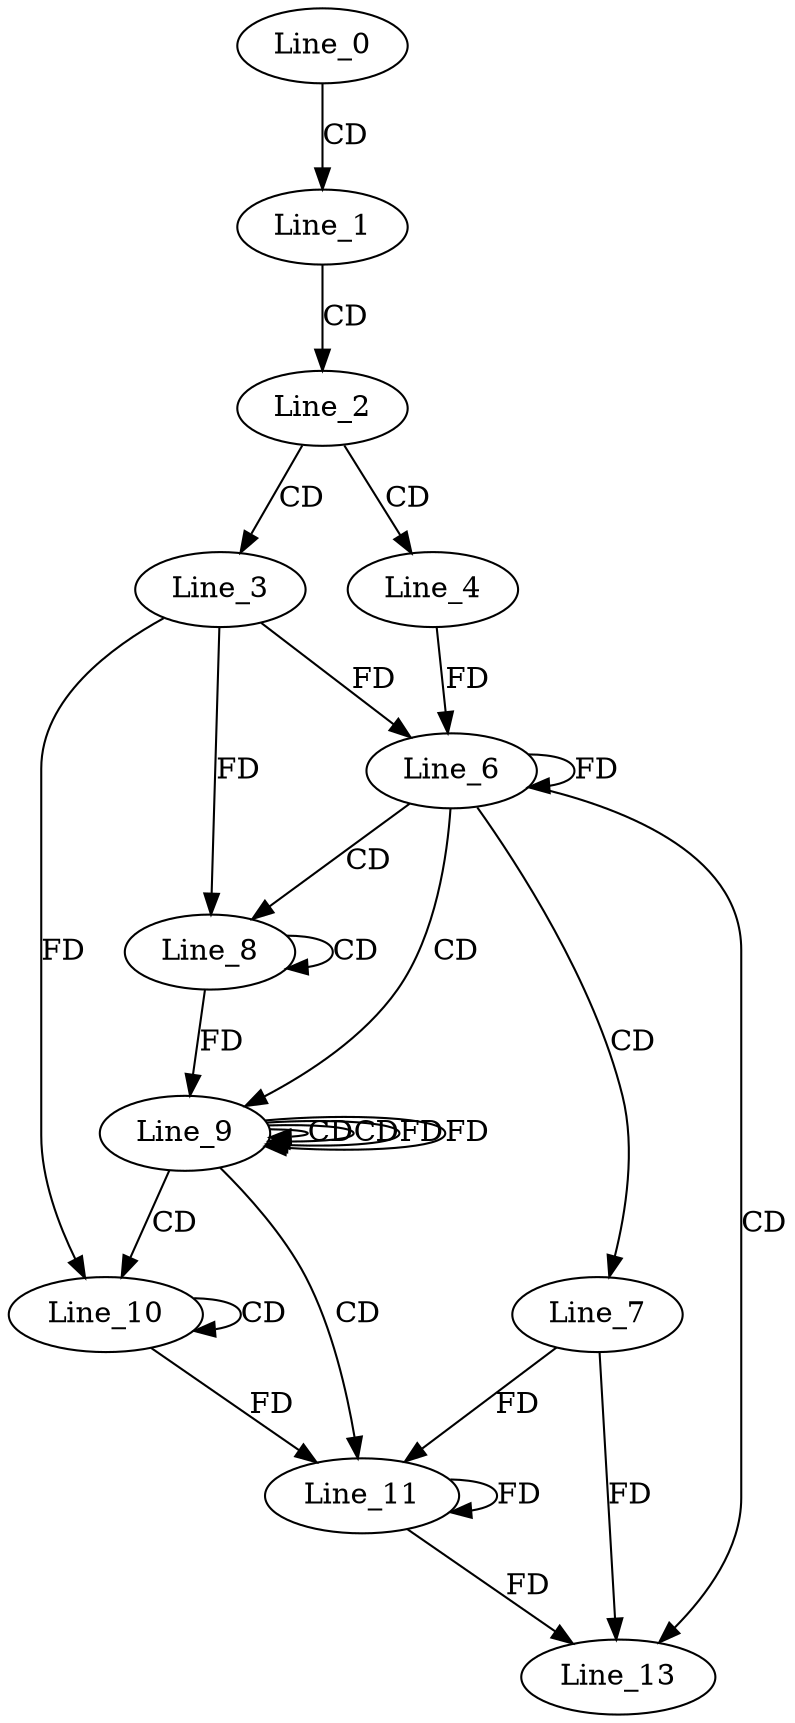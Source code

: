 digraph G {
  Line_0;
  Line_1;
  Line_2;
  Line_3;
  Line_4;
  Line_6;
  Line_6;
  Line_6;
  Line_7;
  Line_8;
  Line_8;
  Line_8;
  Line_9;
  Line_9;
  Line_9;
  Line_10;
  Line_10;
  Line_10;
  Line_11;
  Line_11;
  Line_11;
  Line_11;
  Line_13;
  Line_0 -> Line_1 [ label="CD" ];
  Line_1 -> Line_2 [ label="CD" ];
  Line_2 -> Line_3 [ label="CD" ];
  Line_2 -> Line_4 [ label="CD" ];
  Line_6 -> Line_6 [ label="FD" ];
  Line_4 -> Line_6 [ label="FD" ];
  Line_3 -> Line_6 [ label="FD" ];
  Line_6 -> Line_7 [ label="CD" ];
  Line_6 -> Line_8 [ label="CD" ];
  Line_8 -> Line_8 [ label="CD" ];
  Line_3 -> Line_8 [ label="FD" ];
  Line_6 -> Line_9 [ label="CD" ];
  Line_9 -> Line_9 [ label="CD" ];
  Line_8 -> Line_9 [ label="FD" ];
  Line_9 -> Line_9 [ label="CD" ];
  Line_9 -> Line_9 [ label="FD" ];
  Line_9 -> Line_10 [ label="CD" ];
  Line_10 -> Line_10 [ label="CD" ];
  Line_3 -> Line_10 [ label="FD" ];
  Line_9 -> Line_11 [ label="CD" ];
  Line_11 -> Line_11 [ label="FD" ];
  Line_7 -> Line_11 [ label="FD" ];
  Line_10 -> Line_11 [ label="FD" ];
  Line_6 -> Line_13 [ label="CD" ];
  Line_11 -> Line_13 [ label="FD" ];
  Line_7 -> Line_13 [ label="FD" ];
  Line_9 -> Line_9 [ label="FD" ];
}
